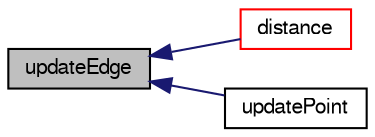 digraph "updateEdge"
{
  bgcolor="transparent";
  edge [fontname="FreeSans",fontsize="10",labelfontname="FreeSans",labelfontsize="10"];
  node [fontname="FreeSans",fontsize="10",shape=record];
  rankdir="LR";
  Node142 [label="updateEdge",height=0.2,width=0.4,color="black", fillcolor="grey75", style="filled", fontcolor="black"];
  Node142 -> Node143 [dir="back",color="midnightblue",fontsize="10",style="solid",fontname="FreeSans"];
  Node143 [label="distance",height=0.2,width=0.4,color="red",URL="$a25134.html#a251b2bdba737b19bc01986128ec87141"];
  Node142 -> Node146 [dir="back",color="midnightblue",fontsize="10",style="solid",fontname="FreeSans"];
  Node146 [label="updatePoint",height=0.2,width=0.4,color="black",URL="$a25134.html#adba9046e04c3e456e256f4c0d1f2fcbd",tooltip="Influence of different value on same point. "];
}
